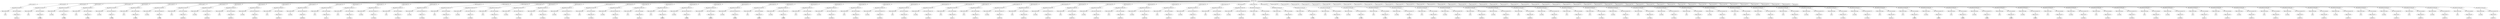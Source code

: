 /*
 * AST in dot format generated by phc -- the PHP compiler
 */

digraph AST {
node_0 [label="AST_php_script"];
node_1 [label="AST_eval_expr (3)"];
node_2 [label="AST_method_invocation (3)"];
node_3 [label="Token_method_name"];
node_4 [label="echo", shape=box]
node_3 -> node_4;
node_5 [label="AST_actual_parameter"];
node_6 [label="Token_string (3)"];
node_7 [label="Hexdecima..", shape=box]
node_6 -> node_7;
node_5 -> node_6;
node_2 -> node_5;
node_2 -> node_3;
node_1 -> node_2;
node_8 [label="AST_eval_expr (4)"];
node_9 [label="AST_method_invocation (4)"];
node_10 [label="Token_method_name"];
node_11 [label="echo", shape=box]
node_10 -> node_11;
node_12 [label="AST_actual_parameter"];
node_13 [label="Token_string (4)"];
node_14 [label="0x7ffffffd..", shape=box]
node_13 -> node_14;
node_12 -> node_13;
node_9 -> node_12;
node_9 -> node_10;
node_8 -> node_9;
node_15 [label="AST_eval_expr (4)"];
node_16 [label="AST_method_invocation (4)"];
node_17 [label="Token_method_name"];
node_18 [label="var_dump", shape=box]
node_17 -> node_18;
node_19 [label="AST_actual_parameter (4)"];
node_20 [label="Token_int (4)"];
node_21 [label="0x7ffffffd", shape=box]
node_20 -> node_21;
node_19 -> node_20;
node_16 -> node_19;
node_16 -> node_17;
node_15 -> node_16;
node_22 [label="AST_eval_expr (5)"];
node_23 [label="AST_method_invocation (5)"];
node_24 [label="Token_method_name"];
node_25 [label="echo", shape=box]
node_24 -> node_25;
node_26 [label="AST_actual_parameter"];
node_27 [label="Token_string (5)"];
node_28 [label="0x7ffffffe..", shape=box]
node_27 -> node_28;
node_26 -> node_27;
node_23 -> node_26;
node_23 -> node_24;
node_22 -> node_23;
node_29 [label="AST_eval_expr (5)"];
node_30 [label="AST_method_invocation (5)"];
node_31 [label="Token_method_name"];
node_32 [label="var_dump", shape=box]
node_31 -> node_32;
node_33 [label="AST_actual_parameter (5)"];
node_34 [label="Token_int (5)"];
node_35 [label="0x7ffffffe", shape=box]
node_34 -> node_35;
node_33 -> node_34;
node_30 -> node_33;
node_30 -> node_31;
node_29 -> node_30;
node_36 [label="AST_eval_expr (6)"];
node_37 [label="AST_method_invocation (6)"];
node_38 [label="Token_method_name"];
node_39 [label="echo", shape=box]
node_38 -> node_39;
node_40 [label="AST_actual_parameter"];
node_41 [label="Token_string (6)"];
node_42 [label="0x7fffffff..", shape=box]
node_41 -> node_42;
node_40 -> node_41;
node_37 -> node_40;
node_37 -> node_38;
node_36 -> node_37;
node_43 [label="AST_eval_expr (6)"];
node_44 [label="AST_method_invocation (6)"];
node_45 [label="Token_method_name"];
node_46 [label="var_dump", shape=box]
node_45 -> node_46;
node_47 [label="AST_actual_parameter (6)"];
node_48 [label="Token_int (6)"];
node_49 [label="0x7fffffff", shape=box]
node_48 -> node_49;
node_47 -> node_48;
node_44 -> node_47;
node_44 -> node_45;
node_43 -> node_44;
node_50 [label="AST_eval_expr (7)"];
node_51 [label="AST_method_invocation (7)"];
node_52 [label="Token_method_name"];
node_53 [label="echo", shape=box]
node_52 -> node_53;
node_54 [label="AST_actual_parameter"];
node_55 [label="Token_string (7)"];
node_56 [label="0x80000000..", shape=box]
node_55 -> node_56;
node_54 -> node_55;
node_51 -> node_54;
node_51 -> node_52;
node_50 -> node_51;
node_57 [label="AST_eval_expr (7)"];
node_58 [label="AST_method_invocation (7)"];
node_59 [label="Token_method_name"];
node_60 [label="var_dump", shape=box]
node_59 -> node_60;
node_61 [label="AST_actual_parameter (7)"];
node_62 [label="Token_real (7)"];
node_63 [label="0x80000000", shape=box]
node_62 -> node_63;
node_61 -> node_62;
node_58 -> node_61;
node_58 -> node_59;
node_57 -> node_58;
node_64 [label="AST_eval_expr (8)"];
node_65 [label="AST_method_invocation (8)"];
node_66 [label="Token_method_name"];
node_67 [label="echo", shape=box]
node_66 -> node_67;
node_68 [label="AST_actual_parameter"];
node_69 [label="Token_string (8)"];
node_70 [label="0x80000001..", shape=box]
node_69 -> node_70;
node_68 -> node_69;
node_65 -> node_68;
node_65 -> node_66;
node_64 -> node_65;
node_71 [label="AST_eval_expr (8)"];
node_72 [label="AST_method_invocation (8)"];
node_73 [label="Token_method_name"];
node_74 [label="var_dump", shape=box]
node_73 -> node_74;
node_75 [label="AST_actual_parameter (8)"];
node_76 [label="Token_real (8)"];
node_77 [label="0x80000001", shape=box]
node_76 -> node_77;
node_75 -> node_76;
node_72 -> node_75;
node_72 -> node_73;
node_71 -> node_72;
node_78 [label="AST_eval_expr (9)"];
node_79 [label="AST_method_invocation (9)"];
node_80 [label="Token_method_name"];
node_81 [label="echo", shape=box]
node_80 -> node_81;
node_82 [label="AST_actual_parameter"];
node_83 [label="Token_string (9)"];
node_84 [label="0x80000002..", shape=box]
node_83 -> node_84;
node_82 -> node_83;
node_79 -> node_82;
node_79 -> node_80;
node_78 -> node_79;
node_85 [label="AST_eval_expr (9)"];
node_86 [label="AST_method_invocation (9)"];
node_87 [label="Token_method_name"];
node_88 [label="var_dump", shape=box]
node_87 -> node_88;
node_89 [label="AST_actual_parameter (9)"];
node_90 [label="Token_real (9)"];
node_91 [label="0x80000002", shape=box]
node_90 -> node_91;
node_89 -> node_90;
node_86 -> node_89;
node_86 -> node_87;
node_85 -> node_86;
node_92 [label="AST_eval_expr (10)"];
node_93 [label="AST_method_invocation (10)"];
node_94 [label="Token_method_name"];
node_95 [label="echo", shape=box]
node_94 -> node_95;
node_96 [label="AST_actual_parameter"];
node_97 [label="Token_string (10)"];
node_98 [label="Decimal i..", shape=box]
node_97 -> node_98;
node_96 -> node_97;
node_93 -> node_96;
node_93 -> node_94;
node_92 -> node_93;
node_99 [label="AST_eval_expr (11)"];
node_100 [label="AST_method_invocation (11)"];
node_101 [label="Token_method_name"];
node_102 [label="echo", shape=box]
node_101 -> node_102;
node_103 [label="AST_actual_parameter"];
node_104 [label="Token_string (11)"];
node_105 [label="2147483645..", shape=box]
node_104 -> node_105;
node_103 -> node_104;
node_100 -> node_103;
node_100 -> node_101;
node_99 -> node_100;
node_106 [label="AST_eval_expr (11)"];
node_107 [label="AST_method_invocation (11)"];
node_108 [label="Token_method_name"];
node_109 [label="var_dump", shape=box]
node_108 -> node_109;
node_110 [label="AST_actual_parameter (11)"];
node_111 [label="Token_int (11)"];
node_112 [label="2147483645", shape=box]
node_111 -> node_112;
node_110 -> node_111;
node_107 -> node_110;
node_107 -> node_108;
node_106 -> node_107;
node_113 [label="AST_eval_expr (12)"];
node_114 [label="AST_method_invocation (12)"];
node_115 [label="Token_method_name"];
node_116 [label="echo", shape=box]
node_115 -> node_116;
node_117 [label="AST_actual_parameter"];
node_118 [label="Token_string (12)"];
node_119 [label="2147483646..", shape=box]
node_118 -> node_119;
node_117 -> node_118;
node_114 -> node_117;
node_114 -> node_115;
node_113 -> node_114;
node_120 [label="AST_eval_expr (12)"];
node_121 [label="AST_method_invocation (12)"];
node_122 [label="Token_method_name"];
node_123 [label="var_dump", shape=box]
node_122 -> node_123;
node_124 [label="AST_actual_parameter (12)"];
node_125 [label="Token_int (12)"];
node_126 [label="2147483646", shape=box]
node_125 -> node_126;
node_124 -> node_125;
node_121 -> node_124;
node_121 -> node_122;
node_120 -> node_121;
node_127 [label="AST_eval_expr (13)"];
node_128 [label="AST_method_invocation (13)"];
node_129 [label="Token_method_name"];
node_130 [label="echo", shape=box]
node_129 -> node_130;
node_131 [label="AST_actual_parameter"];
node_132 [label="Token_string (13)"];
node_133 [label="2147483647..", shape=box]
node_132 -> node_133;
node_131 -> node_132;
node_128 -> node_131;
node_128 -> node_129;
node_127 -> node_128;
node_134 [label="AST_eval_expr (13)"];
node_135 [label="AST_method_invocation (13)"];
node_136 [label="Token_method_name"];
node_137 [label="var_dump", shape=box]
node_136 -> node_137;
node_138 [label="AST_actual_parameter (13)"];
node_139 [label="Token_int (13)"];
node_140 [label="2147483647", shape=box]
node_139 -> node_140;
node_138 -> node_139;
node_135 -> node_138;
node_135 -> node_136;
node_134 -> node_135;
node_141 [label="AST_eval_expr (14)"];
node_142 [label="AST_method_invocation (14)"];
node_143 [label="Token_method_name"];
node_144 [label="echo", shape=box]
node_143 -> node_144;
node_145 [label="AST_actual_parameter"];
node_146 [label="Token_string (14)"];
node_147 [label="2147483648..", shape=box]
node_146 -> node_147;
node_145 -> node_146;
node_142 -> node_145;
node_142 -> node_143;
node_141 -> node_142;
node_148 [label="AST_eval_expr (14)"];
node_149 [label="AST_method_invocation (14)"];
node_150 [label="Token_method_name"];
node_151 [label="var_dump", shape=box]
node_150 -> node_151;
node_152 [label="AST_actual_parameter (14)"];
node_153 [label="Token_real (14)"];
node_154 [label="2147483648", shape=box]
node_153 -> node_154;
node_152 -> node_153;
node_149 -> node_152;
node_149 -> node_150;
node_148 -> node_149;
node_155 [label="AST_eval_expr (15)"];
node_156 [label="AST_method_invocation (15)"];
node_157 [label="Token_method_name"];
node_158 [label="echo", shape=box]
node_157 -> node_158;
node_159 [label="AST_actual_parameter"];
node_160 [label="Token_string (15)"];
node_161 [label="2147483649..", shape=box]
node_160 -> node_161;
node_159 -> node_160;
node_156 -> node_159;
node_156 -> node_157;
node_155 -> node_156;
node_162 [label="AST_eval_expr (15)"];
node_163 [label="AST_method_invocation (15)"];
node_164 [label="Token_method_name"];
node_165 [label="var_dump", shape=box]
node_164 -> node_165;
node_166 [label="AST_actual_parameter (15)"];
node_167 [label="Token_real (15)"];
node_168 [label="2147483649", shape=box]
node_167 -> node_168;
node_166 -> node_167;
node_163 -> node_166;
node_163 -> node_164;
node_162 -> node_163;
node_169 [label="AST_eval_expr (16)"];
node_170 [label="AST_method_invocation (16)"];
node_171 [label="Token_method_name"];
node_172 [label="echo", shape=box]
node_171 -> node_172;
node_173 [label="AST_actual_parameter"];
node_174 [label="Token_string (16)"];
node_175 [label="2147483650..", shape=box]
node_174 -> node_175;
node_173 -> node_174;
node_170 -> node_173;
node_170 -> node_171;
node_169 -> node_170;
node_176 [label="AST_eval_expr (16)"];
node_177 [label="AST_method_invocation (16)"];
node_178 [label="Token_method_name"];
node_179 [label="var_dump", shape=box]
node_178 -> node_179;
node_180 [label="AST_actual_parameter (16)"];
node_181 [label="Token_real (16)"];
node_182 [label="2147483650", shape=box]
node_181 -> node_182;
node_180 -> node_181;
node_177 -> node_180;
node_177 -> node_178;
node_176 -> node_177;
node_183 [label="AST_eval_expr (18)"];
node_184 [label="AST_method_invocation (18)"];
node_185 [label="Token_method_name"];
node_186 [label="echo", shape=box]
node_185 -> node_186;
node_187 [label="AST_actual_parameter"];
node_188 [label="Token_string (18)"];
node_189 [label="Hexdecima..", shape=box]
node_188 -> node_189;
node_187 -> node_188;
node_184 -> node_187;
node_184 -> node_185;
node_183 -> node_184;
node_190 [label="AST_eval_expr (19)"];
node_191 [label="AST_method_invocation (19)"];
node_192 [label="Token_method_name"];
node_193 [label="echo", shape=box]
node_192 -> node_193;
node_194 [label="AST_actual_parameter"];
node_195 [label="Token_string (19)"];
node_196 [label="0xfffffffd..", shape=box]
node_195 -> node_196;
node_194 -> node_195;
node_191 -> node_194;
node_191 -> node_192;
node_190 -> node_191;
node_197 [label="AST_eval_expr (19)"];
node_198 [label="AST_method_invocation (19)"];
node_199 [label="Token_method_name"];
node_200 [label="var_dump", shape=box]
node_199 -> node_200;
node_201 [label="AST_actual_parameter (19)"];
node_202 [label="Token_real (19)"];
node_203 [label="0xfffffffd", shape=box]
node_202 -> node_203;
node_201 -> node_202;
node_198 -> node_201;
node_198 -> node_199;
node_197 -> node_198;
node_204 [label="AST_eval_expr (20)"];
node_205 [label="AST_method_invocation (20)"];
node_206 [label="Token_method_name"];
node_207 [label="echo", shape=box]
node_206 -> node_207;
node_208 [label="AST_actual_parameter"];
node_209 [label="Token_string (20)"];
node_210 [label="0xfffffffe..", shape=box]
node_209 -> node_210;
node_208 -> node_209;
node_205 -> node_208;
node_205 -> node_206;
node_204 -> node_205;
node_211 [label="AST_eval_expr (20)"];
node_212 [label="AST_method_invocation (20)"];
node_213 [label="Token_method_name"];
node_214 [label="var_dump", shape=box]
node_213 -> node_214;
node_215 [label="AST_actual_parameter (20)"];
node_216 [label="Token_real (20)"];
node_217 [label="0xfffffffe", shape=box]
node_216 -> node_217;
node_215 -> node_216;
node_212 -> node_215;
node_212 -> node_213;
node_211 -> node_212;
node_218 [label="AST_eval_expr (21)"];
node_219 [label="AST_method_invocation (21)"];
node_220 [label="Token_method_name"];
node_221 [label="echo", shape=box]
node_220 -> node_221;
node_222 [label="AST_actual_parameter"];
node_223 [label="Token_string (21)"];
node_224 [label="0xffffffff..", shape=box]
node_223 -> node_224;
node_222 -> node_223;
node_219 -> node_222;
node_219 -> node_220;
node_218 -> node_219;
node_225 [label="AST_eval_expr (21)"];
node_226 [label="AST_method_invocation (21)"];
node_227 [label="Token_method_name"];
node_228 [label="var_dump", shape=box]
node_227 -> node_228;
node_229 [label="AST_actual_parameter (21)"];
node_230 [label="Token_real (21)"];
node_231 [label="0xffffffff", shape=box]
node_230 -> node_231;
node_229 -> node_230;
node_226 -> node_229;
node_226 -> node_227;
node_225 -> node_226;
node_232 [label="AST_eval_expr (22)"];
node_233 [label="AST_method_invocation (22)"];
node_234 [label="Token_method_name"];
node_235 [label="echo", shape=box]
node_234 -> node_235;
node_236 [label="AST_actual_parameter"];
node_237 [label="Token_string (22)"];
node_238 [label="0x10000000..", shape=box]
node_237 -> node_238;
node_236 -> node_237;
node_233 -> node_236;
node_233 -> node_234;
node_232 -> node_233;
node_239 [label="AST_eval_expr (22)"];
node_240 [label="AST_method_invocation (22)"];
node_241 [label="Token_method_name"];
node_242 [label="var_dump", shape=box]
node_241 -> node_242;
node_243 [label="AST_actual_parameter (22)"];
node_244 [label="Token_real (22)"];
node_245 [label="0x10000000..", shape=box]
node_244 -> node_245;
node_243 -> node_244;
node_240 -> node_243;
node_240 -> node_241;
node_239 -> node_240;
node_246 [label="AST_eval_expr (23)"];
node_247 [label="AST_method_invocation (23)"];
node_248 [label="Token_method_name"];
node_249 [label="echo", shape=box]
node_248 -> node_249;
node_250 [label="AST_actual_parameter"];
node_251 [label="Token_string (23)"];
node_252 [label="0x10000000..", shape=box]
node_251 -> node_252;
node_250 -> node_251;
node_247 -> node_250;
node_247 -> node_248;
node_246 -> node_247;
node_253 [label="AST_eval_expr (23)"];
node_254 [label="AST_method_invocation (23)"];
node_255 [label="Token_method_name"];
node_256 [label="var_dump", shape=box]
node_255 -> node_256;
node_257 [label="AST_actual_parameter (23)"];
node_258 [label="Token_real (23)"];
node_259 [label="0x10000000..", shape=box]
node_258 -> node_259;
node_257 -> node_258;
node_254 -> node_257;
node_254 -> node_255;
node_253 -> node_254;
node_260 [label="AST_eval_expr (24)"];
node_261 [label="AST_method_invocation (24)"];
node_262 [label="Token_method_name"];
node_263 [label="echo", shape=box]
node_262 -> node_263;
node_264 [label="AST_actual_parameter"];
node_265 [label="Token_string (24)"];
node_266 [label="0x10000000..", shape=box]
node_265 -> node_266;
node_264 -> node_265;
node_261 -> node_264;
node_261 -> node_262;
node_260 -> node_261;
node_267 [label="AST_eval_expr (24)"];
node_268 [label="AST_method_invocation (24)"];
node_269 [label="Token_method_name"];
node_270 [label="var_dump", shape=box]
node_269 -> node_270;
node_271 [label="AST_actual_parameter (24)"];
node_272 [label="Token_real (24)"];
node_273 [label="0x10000000..", shape=box]
node_272 -> node_273;
node_271 -> node_272;
node_268 -> node_271;
node_268 -> node_269;
node_267 -> node_268;
node_274 [label="AST_eval_expr (26)"];
node_275 [label="AST_method_invocation (26)"];
node_276 [label="Token_method_name"];
node_277 [label="echo", shape=box]
node_276 -> node_277;
node_278 [label="AST_actual_parameter"];
node_279 [label="Token_string (26)"];
node_280 [label="Decimal i..", shape=box]
node_279 -> node_280;
node_278 -> node_279;
node_275 -> node_278;
node_275 -> node_276;
node_274 -> node_275;
node_281 [label="AST_eval_expr (27)"];
node_282 [label="AST_method_invocation (27)"];
node_283 [label="Token_method_name"];
node_284 [label="echo", shape=box]
node_283 -> node_284;
node_285 [label="AST_actual_parameter"];
node_286 [label="Token_string (27)"];
node_287 [label="4294967293..", shape=box]
node_286 -> node_287;
node_285 -> node_286;
node_282 -> node_285;
node_282 -> node_283;
node_281 -> node_282;
node_288 [label="AST_eval_expr (27)"];
node_289 [label="AST_method_invocation (27)"];
node_290 [label="Token_method_name"];
node_291 [label="var_dump", shape=box]
node_290 -> node_291;
node_292 [label="AST_actual_parameter (27)"];
node_293 [label="Token_real (27)"];
node_294 [label="4294967293", shape=box]
node_293 -> node_294;
node_292 -> node_293;
node_289 -> node_292;
node_289 -> node_290;
node_288 -> node_289;
node_295 [label="AST_eval_expr (28)"];
node_296 [label="AST_method_invocation (28)"];
node_297 [label="Token_method_name"];
node_298 [label="echo", shape=box]
node_297 -> node_298;
node_299 [label="AST_actual_parameter"];
node_300 [label="Token_string (28)"];
node_301 [label="4294967294..", shape=box]
node_300 -> node_301;
node_299 -> node_300;
node_296 -> node_299;
node_296 -> node_297;
node_295 -> node_296;
node_302 [label="AST_eval_expr (28)"];
node_303 [label="AST_method_invocation (28)"];
node_304 [label="Token_method_name"];
node_305 [label="var_dump", shape=box]
node_304 -> node_305;
node_306 [label="AST_actual_parameter (28)"];
node_307 [label="Token_real (28)"];
node_308 [label="4294967294", shape=box]
node_307 -> node_308;
node_306 -> node_307;
node_303 -> node_306;
node_303 -> node_304;
node_302 -> node_303;
node_309 [label="AST_eval_expr (29)"];
node_310 [label="AST_method_invocation (29)"];
node_311 [label="Token_method_name"];
node_312 [label="echo", shape=box]
node_311 -> node_312;
node_313 [label="AST_actual_parameter"];
node_314 [label="Token_string (29)"];
node_315 [label="4294967295..", shape=box]
node_314 -> node_315;
node_313 -> node_314;
node_310 -> node_313;
node_310 -> node_311;
node_309 -> node_310;
node_316 [label="AST_eval_expr (29)"];
node_317 [label="AST_method_invocation (29)"];
node_318 [label="Token_method_name"];
node_319 [label="var_dump", shape=box]
node_318 -> node_319;
node_320 [label="AST_actual_parameter (29)"];
node_321 [label="Token_real (29)"];
node_322 [label="4294967295", shape=box]
node_321 -> node_322;
node_320 -> node_321;
node_317 -> node_320;
node_317 -> node_318;
node_316 -> node_317;
node_323 [label="AST_eval_expr (30)"];
node_324 [label="AST_method_invocation (30)"];
node_325 [label="Token_method_name"];
node_326 [label="echo", shape=box]
node_325 -> node_326;
node_327 [label="AST_actual_parameter"];
node_328 [label="Token_string (30)"];
node_329 [label="4294967296..", shape=box]
node_328 -> node_329;
node_327 -> node_328;
node_324 -> node_327;
node_324 -> node_325;
node_323 -> node_324;
node_330 [label="AST_eval_expr (30)"];
node_331 [label="AST_method_invocation (30)"];
node_332 [label="Token_method_name"];
node_333 [label="var_dump", shape=box]
node_332 -> node_333;
node_334 [label="AST_actual_parameter (30)"];
node_335 [label="Token_real (30)"];
node_336 [label="4294967296", shape=box]
node_335 -> node_336;
node_334 -> node_335;
node_331 -> node_334;
node_331 -> node_332;
node_330 -> node_331;
node_337 [label="AST_eval_expr (31)"];
node_338 [label="AST_method_invocation (31)"];
node_339 [label="Token_method_name"];
node_340 [label="echo", shape=box]
node_339 -> node_340;
node_341 [label="AST_actual_parameter"];
node_342 [label="Token_string (31)"];
node_343 [label="4294967297..", shape=box]
node_342 -> node_343;
node_341 -> node_342;
node_338 -> node_341;
node_338 -> node_339;
node_337 -> node_338;
node_344 [label="AST_eval_expr (31)"];
node_345 [label="AST_method_invocation (31)"];
node_346 [label="Token_method_name"];
node_347 [label="var_dump", shape=box]
node_346 -> node_347;
node_348 [label="AST_actual_parameter (31)"];
node_349 [label="Token_real (31)"];
node_350 [label="4294967297", shape=box]
node_349 -> node_350;
node_348 -> node_349;
node_345 -> node_348;
node_345 -> node_346;
node_344 -> node_345;
node_351 [label="AST_eval_expr (32)"];
node_352 [label="AST_method_invocation (32)"];
node_353 [label="Token_method_name"];
node_354 [label="echo", shape=box]
node_353 -> node_354;
node_355 [label="AST_actual_parameter"];
node_356 [label="Token_string (32)"];
node_357 [label="4294967298..", shape=box]
node_356 -> node_357;
node_355 -> node_356;
node_352 -> node_355;
node_352 -> node_353;
node_351 -> node_352;
node_358 [label="AST_eval_expr (32)"];
node_359 [label="AST_method_invocation (32)"];
node_360 [label="Token_method_name"];
node_361 [label="var_dump", shape=box]
node_360 -> node_361;
node_362 [label="AST_actual_parameter (32)"];
node_363 [label="Token_real (32)"];
node_364 [label="4294967298", shape=box]
node_363 -> node_364;
node_362 -> node_363;
node_359 -> node_362;
node_359 -> node_360;
node_358 -> node_359;
node_365 [label="AST_eval_expr (34)"];
node_366 [label="AST_method_invocation (34)"];
node_367 [label="Token_method_name"];
node_368 [label="echo", shape=box]
node_367 -> node_368;
node_369 [label="AST_actual_parameter"];
node_370 [label="Token_string (34)"];
node_371 [label="Hexdecima..", shape=box]
node_370 -> node_371;
node_369 -> node_370;
node_366 -> node_369;
node_366 -> node_367;
node_365 -> node_366;
node_372 [label="AST_eval_expr (35)"];
node_373 [label="AST_method_invocation (35)"];
node_374 [label="Token_method_name"];
node_375 [label="echo", shape=box]
node_374 -> node_375;
node_376 [label="AST_actual_parameter"];
node_377 [label="Token_string (35)"];
node_378 [label="-0x7ffffff..", shape=box]
node_377 -> node_378;
node_376 -> node_377;
node_373 -> node_376;
node_373 -> node_374;
node_372 -> node_373;
node_379 [label="AST_eval_expr (35)"];
node_380 [label="AST_method_invocation (35)"];
node_381 [label="Token_method_name"];
node_382 [label="var_dump", shape=box]
node_381 -> node_382;
node_383 [label="AST_actual_parameter (35)"];
node_384 [label="Token_int (35)"];
node_385 [label="-0x7ffffff..", shape=box]
node_384 -> node_385;
node_383 -> node_384;
node_380 -> node_383;
node_380 -> node_381;
node_379 -> node_380;
node_386 [label="AST_eval_expr (36)"];
node_387 [label="AST_method_invocation (36)"];
node_388 [label="Token_method_name"];
node_389 [label="echo", shape=box]
node_388 -> node_389;
node_390 [label="AST_actual_parameter"];
node_391 [label="Token_string (36)"];
node_392 [label="-0x7ffffff..", shape=box]
node_391 -> node_392;
node_390 -> node_391;
node_387 -> node_390;
node_387 -> node_388;
node_386 -> node_387;
node_393 [label="AST_eval_expr (36)"];
node_394 [label="AST_method_invocation (36)"];
node_395 [label="Token_method_name"];
node_396 [label="var_dump", shape=box]
node_395 -> node_396;
node_397 [label="AST_actual_parameter (36)"];
node_398 [label="Token_int (36)"];
node_399 [label="-0x7ffffff..", shape=box]
node_398 -> node_399;
node_397 -> node_398;
node_394 -> node_397;
node_394 -> node_395;
node_393 -> node_394;
node_400 [label="AST_eval_expr (37)"];
node_401 [label="AST_method_invocation (37)"];
node_402 [label="Token_method_name"];
node_403 [label="echo", shape=box]
node_402 -> node_403;
node_404 [label="AST_actual_parameter"];
node_405 [label="Token_string (37)"];
node_406 [label="-0x7ffffff..", shape=box]
node_405 -> node_406;
node_404 -> node_405;
node_401 -> node_404;
node_401 -> node_402;
node_400 -> node_401;
node_407 [label="AST_eval_expr (37)"];
node_408 [label="AST_method_invocation (37)"];
node_409 [label="Token_method_name"];
node_410 [label="var_dump", shape=box]
node_409 -> node_410;
node_411 [label="AST_actual_parameter (37)"];
node_412 [label="Token_int (37)"];
node_413 [label="-0x7ffffff..", shape=box]
node_412 -> node_413;
node_411 -> node_412;
node_408 -> node_411;
node_408 -> node_409;
node_407 -> node_408;
node_414 [label="AST_eval_expr (38)"];
node_415 [label="AST_method_invocation (38)"];
node_416 [label="Token_method_name"];
node_417 [label="echo", shape=box]
node_416 -> node_417;
node_418 [label="AST_actual_parameter"];
node_419 [label="Token_string (38)"];
node_420 [label="-0x8000000..", shape=box]
node_419 -> node_420;
node_418 -> node_419;
node_415 -> node_418;
node_415 -> node_416;
node_414 -> node_415;
node_421 [label="AST_eval_expr (38)"];
node_422 [label="AST_method_invocation (38)"];
node_423 [label="Token_method_name"];
node_424 [label="var_dump", shape=box]
node_423 -> node_424;
node_425 [label="AST_actual_parameter (38)"];
node_426 [label="Token_int (38)"];
node_427 [label="-0x8000000..", shape=box]
node_426 -> node_427;
node_425 -> node_426;
node_422 -> node_425;
node_422 -> node_423;
node_421 -> node_422;
node_428 [label="AST_eval_expr (39)"];
node_429 [label="AST_method_invocation (39)"];
node_430 [label="Token_method_name"];
node_431 [label="echo", shape=box]
node_430 -> node_431;
node_432 [label="AST_actual_parameter"];
node_433 [label="Token_string (39)"];
node_434 [label="-0x8000000..", shape=box]
node_433 -> node_434;
node_432 -> node_433;
node_429 -> node_432;
node_429 -> node_430;
node_428 -> node_429;
node_435 [label="AST_eval_expr (39)"];
node_436 [label="AST_method_invocation (39)"];
node_437 [label="Token_method_name"];
node_438 [label="var_dump", shape=box]
node_437 -> node_438;
node_439 [label="AST_actual_parameter (39)"];
node_440 [label="Token_real (39)"];
node_441 [label="-0x8000000..", shape=box]
node_440 -> node_441;
node_439 -> node_440;
node_436 -> node_439;
node_436 -> node_437;
node_435 -> node_436;
node_442 [label="AST_eval_expr (40)"];
node_443 [label="AST_method_invocation (40)"];
node_444 [label="Token_method_name"];
node_445 [label="echo", shape=box]
node_444 -> node_445;
node_446 [label="AST_actual_parameter"];
node_447 [label="Token_string (40)"];
node_448 [label="-0x8000000..", shape=box]
node_447 -> node_448;
node_446 -> node_447;
node_443 -> node_446;
node_443 -> node_444;
node_442 -> node_443;
node_449 [label="AST_eval_expr (40)"];
node_450 [label="AST_method_invocation (40)"];
node_451 [label="Token_method_name"];
node_452 [label="var_dump", shape=box]
node_451 -> node_452;
node_453 [label="AST_actual_parameter (40)"];
node_454 [label="Token_real (40)"];
node_455 [label="-0x8000000..", shape=box]
node_454 -> node_455;
node_453 -> node_454;
node_450 -> node_453;
node_450 -> node_451;
node_449 -> node_450;
node_456 [label="AST_eval_expr (41)"];
node_457 [label="AST_method_invocation (41)"];
node_458 [label="Token_method_name"];
node_459 [label="echo", shape=box]
node_458 -> node_459;
node_460 [label="AST_actual_parameter"];
node_461 [label="Token_string (41)"];
node_462 [label="Decimal i..", shape=box]
node_461 -> node_462;
node_460 -> node_461;
node_457 -> node_460;
node_457 -> node_458;
node_456 -> node_457;
node_463 [label="AST_eval_expr (42)"];
node_464 [label="AST_method_invocation (42)"];
node_465 [label="Token_method_name"];
node_466 [label="echo", shape=box]
node_465 -> node_466;
node_467 [label="AST_actual_parameter"];
node_468 [label="Token_string (42)"];
node_469 [label="-214748364..", shape=box]
node_468 -> node_469;
node_467 -> node_468;
node_464 -> node_467;
node_464 -> node_465;
node_463 -> node_464;
node_470 [label="AST_eval_expr (42)"];
node_471 [label="AST_method_invocation (42)"];
node_472 [label="Token_method_name"];
node_473 [label="var_dump", shape=box]
node_472 -> node_473;
node_474 [label="AST_actual_parameter (42)"];
node_475 [label="Token_int (42)"];
node_476 [label="-214748364..", shape=box]
node_475 -> node_476;
node_474 -> node_475;
node_471 -> node_474;
node_471 -> node_472;
node_470 -> node_471;
node_477 [label="AST_eval_expr (43)"];
node_478 [label="AST_method_invocation (43)"];
node_479 [label="Token_method_name"];
node_480 [label="echo", shape=box]
node_479 -> node_480;
node_481 [label="AST_actual_parameter"];
node_482 [label="Token_string (43)"];
node_483 [label="-214748364..", shape=box]
node_482 -> node_483;
node_481 -> node_482;
node_478 -> node_481;
node_478 -> node_479;
node_477 -> node_478;
node_484 [label="AST_eval_expr (43)"];
node_485 [label="AST_method_invocation (43)"];
node_486 [label="Token_method_name"];
node_487 [label="var_dump", shape=box]
node_486 -> node_487;
node_488 [label="AST_actual_parameter (43)"];
node_489 [label="Token_int (43)"];
node_490 [label="-214748364..", shape=box]
node_489 -> node_490;
node_488 -> node_489;
node_485 -> node_488;
node_485 -> node_486;
node_484 -> node_485;
node_491 [label="AST_eval_expr (44)"];
node_492 [label="AST_method_invocation (44)"];
node_493 [label="Token_method_name"];
node_494 [label="echo", shape=box]
node_493 -> node_494;
node_495 [label="AST_actual_parameter"];
node_496 [label="Token_string (44)"];
node_497 [label="-214748364..", shape=box]
node_496 -> node_497;
node_495 -> node_496;
node_492 -> node_495;
node_492 -> node_493;
node_491 -> node_492;
node_498 [label="AST_eval_expr (44)"];
node_499 [label="AST_method_invocation (44)"];
node_500 [label="Token_method_name"];
node_501 [label="var_dump", shape=box]
node_500 -> node_501;
node_502 [label="AST_actual_parameter (44)"];
node_503 [label="Token_int (44)"];
node_504 [label="-214748364..", shape=box]
node_503 -> node_504;
node_502 -> node_503;
node_499 -> node_502;
node_499 -> node_500;
node_498 -> node_499;
node_505 [label="AST_eval_expr (45)"];
node_506 [label="AST_method_invocation (45)"];
node_507 [label="Token_method_name"];
node_508 [label="echo", shape=box]
node_507 -> node_508;
node_509 [label="AST_actual_parameter"];
node_510 [label="Token_string (45)"];
node_511 [label="-214748364..", shape=box]
node_510 -> node_511;
node_509 -> node_510;
node_506 -> node_509;
node_506 -> node_507;
node_505 -> node_506;
node_512 [label="AST_eval_expr (45)"];
node_513 [label="AST_method_invocation (45)"];
node_514 [label="Token_method_name"];
node_515 [label="var_dump", shape=box]
node_514 -> node_515;
node_516 [label="AST_actual_parameter (45)"];
node_517 [label="Token_int (45)"];
node_518 [label="-214748364..", shape=box]
node_517 -> node_518;
node_516 -> node_517;
node_513 -> node_516;
node_513 -> node_514;
node_512 -> node_513;
node_519 [label="AST_eval_expr (46)"];
node_520 [label="AST_method_invocation (46)"];
node_521 [label="Token_method_name"];
node_522 [label="echo", shape=box]
node_521 -> node_522;
node_523 [label="AST_actual_parameter"];
node_524 [label="Token_string (46)"];
node_525 [label="-214748364..", shape=box]
node_524 -> node_525;
node_523 -> node_524;
node_520 -> node_523;
node_520 -> node_521;
node_519 -> node_520;
node_526 [label="AST_eval_expr (46)"];
node_527 [label="AST_method_invocation (46)"];
node_528 [label="Token_method_name"];
node_529 [label="var_dump", shape=box]
node_528 -> node_529;
node_530 [label="AST_actual_parameter (46)"];
node_531 [label="Token_real (46)"];
node_532 [label="-214748364..", shape=box]
node_531 -> node_532;
node_530 -> node_531;
node_527 -> node_530;
node_527 -> node_528;
node_526 -> node_527;
node_533 [label="AST_eval_expr (47)"];
node_534 [label="AST_method_invocation (47)"];
node_535 [label="Token_method_name"];
node_536 [label="echo", shape=box]
node_535 -> node_536;
node_537 [label="AST_actual_parameter"];
node_538 [label="Token_string (47)"];
node_539 [label="-214748365..", shape=box]
node_538 -> node_539;
node_537 -> node_538;
node_534 -> node_537;
node_534 -> node_535;
node_533 -> node_534;
node_540 [label="AST_eval_expr (47)"];
node_541 [label="AST_method_invocation (47)"];
node_542 [label="Token_method_name"];
node_543 [label="var_dump", shape=box]
node_542 -> node_543;
node_544 [label="AST_actual_parameter (47)"];
node_545 [label="Token_real (47)"];
node_546 [label="-214748365..", shape=box]
node_545 -> node_546;
node_544 -> node_545;
node_541 -> node_544;
node_541 -> node_542;
node_540 -> node_541;
node_547 [label="AST_eval_expr (49)"];
node_548 [label="AST_method_invocation (49)"];
node_549 [label="Token_method_name"];
node_550 [label="echo", shape=box]
node_549 -> node_550;
node_551 [label="AST_actual_parameter"];
node_552 [label="Token_string (49)"];
node_553 [label="Hexdecima..", shape=box]
node_552 -> node_553;
node_551 -> node_552;
node_548 -> node_551;
node_548 -> node_549;
node_547 -> node_548;
node_554 [label="AST_eval_expr (50)"];
node_555 [label="AST_method_invocation (50)"];
node_556 [label="Token_method_name"];
node_557 [label="echo", shape=box]
node_556 -> node_557;
node_558 [label="AST_actual_parameter"];
node_559 [label="Token_string (50)"];
node_560 [label="-0xfffffff..", shape=box]
node_559 -> node_560;
node_558 -> node_559;
node_555 -> node_558;
node_555 -> node_556;
node_554 -> node_555;
node_561 [label="AST_eval_expr (50)"];
node_562 [label="AST_method_invocation (50)"];
node_563 [label="Token_method_name"];
node_564 [label="var_dump", shape=box]
node_563 -> node_564;
node_565 [label="AST_actual_parameter (50)"];
node_566 [label="Token_real (50)"];
node_567 [label="-0xfffffff..", shape=box]
node_566 -> node_567;
node_565 -> node_566;
node_562 -> node_565;
node_562 -> node_563;
node_561 -> node_562;
node_568 [label="AST_eval_expr (51)"];
node_569 [label="AST_method_invocation (51)"];
node_570 [label="Token_method_name"];
node_571 [label="echo", shape=box]
node_570 -> node_571;
node_572 [label="AST_actual_parameter"];
node_573 [label="Token_string (51)"];
node_574 [label="-0xfffffff..", shape=box]
node_573 -> node_574;
node_572 -> node_573;
node_569 -> node_572;
node_569 -> node_570;
node_568 -> node_569;
node_575 [label="AST_eval_expr (51)"];
node_576 [label="AST_method_invocation (51)"];
node_577 [label="Token_method_name"];
node_578 [label="var_dump", shape=box]
node_577 -> node_578;
node_579 [label="AST_actual_parameter (51)"];
node_580 [label="Token_real (51)"];
node_581 [label="-0xfffffff..", shape=box]
node_580 -> node_581;
node_579 -> node_580;
node_576 -> node_579;
node_576 -> node_577;
node_575 -> node_576;
node_582 [label="AST_eval_expr (52)"];
node_583 [label="AST_method_invocation (52)"];
node_584 [label="Token_method_name"];
node_585 [label="echo", shape=box]
node_584 -> node_585;
node_586 [label="AST_actual_parameter"];
node_587 [label="Token_string (52)"];
node_588 [label="-0xfffffff..", shape=box]
node_587 -> node_588;
node_586 -> node_587;
node_583 -> node_586;
node_583 -> node_584;
node_582 -> node_583;
node_589 [label="AST_eval_expr (52)"];
node_590 [label="AST_method_invocation (52)"];
node_591 [label="Token_method_name"];
node_592 [label="var_dump", shape=box]
node_591 -> node_592;
node_593 [label="AST_actual_parameter (52)"];
node_594 [label="Token_real (52)"];
node_595 [label="-0xfffffff..", shape=box]
node_594 -> node_595;
node_593 -> node_594;
node_590 -> node_593;
node_590 -> node_591;
node_589 -> node_590;
node_596 [label="AST_eval_expr (53)"];
node_597 [label="AST_method_invocation (53)"];
node_598 [label="Token_method_name"];
node_599 [label="echo", shape=box]
node_598 -> node_599;
node_600 [label="AST_actual_parameter"];
node_601 [label="Token_string (53)"];
node_602 [label="-0x1000000..", shape=box]
node_601 -> node_602;
node_600 -> node_601;
node_597 -> node_600;
node_597 -> node_598;
node_596 -> node_597;
node_603 [label="AST_eval_expr (53)"];
node_604 [label="AST_method_invocation (53)"];
node_605 [label="Token_method_name"];
node_606 [label="var_dump", shape=box]
node_605 -> node_606;
node_607 [label="AST_actual_parameter (53)"];
node_608 [label="Token_real (53)"];
node_609 [label="-0x1000000..", shape=box]
node_608 -> node_609;
node_607 -> node_608;
node_604 -> node_607;
node_604 -> node_605;
node_603 -> node_604;
node_610 [label="AST_eval_expr (54)"];
node_611 [label="AST_method_invocation (54)"];
node_612 [label="Token_method_name"];
node_613 [label="echo", shape=box]
node_612 -> node_613;
node_614 [label="AST_actual_parameter"];
node_615 [label="Token_string (54)"];
node_616 [label="-0x1000000..", shape=box]
node_615 -> node_616;
node_614 -> node_615;
node_611 -> node_614;
node_611 -> node_612;
node_610 -> node_611;
node_617 [label="AST_eval_expr (54)"];
node_618 [label="AST_method_invocation (54)"];
node_619 [label="Token_method_name"];
node_620 [label="var_dump", shape=box]
node_619 -> node_620;
node_621 [label="AST_actual_parameter (54)"];
node_622 [label="Token_real (54)"];
node_623 [label="-0x1000000..", shape=box]
node_622 -> node_623;
node_621 -> node_622;
node_618 -> node_621;
node_618 -> node_619;
node_617 -> node_618;
node_624 [label="AST_eval_expr (55)"];
node_625 [label="AST_method_invocation (55)"];
node_626 [label="Token_method_name"];
node_627 [label="echo", shape=box]
node_626 -> node_627;
node_628 [label="AST_actual_parameter"];
node_629 [label="Token_string (55)"];
node_630 [label="-0x1000000..", shape=box]
node_629 -> node_630;
node_628 -> node_629;
node_625 -> node_628;
node_625 -> node_626;
node_624 -> node_625;
node_631 [label="AST_eval_expr (55)"];
node_632 [label="AST_method_invocation (55)"];
node_633 [label="Token_method_name"];
node_634 [label="var_dump", shape=box]
node_633 -> node_634;
node_635 [label="AST_actual_parameter (55)"];
node_636 [label="Token_real (55)"];
node_637 [label="-0x1000000..", shape=box]
node_636 -> node_637;
node_635 -> node_636;
node_632 -> node_635;
node_632 -> node_633;
node_631 -> node_632;
node_638 [label="AST_eval_expr (57)"];
node_639 [label="AST_method_invocation (57)"];
node_640 [label="Token_method_name"];
node_641 [label="echo", shape=box]
node_640 -> node_641;
node_642 [label="AST_actual_parameter"];
node_643 [label="Token_string (57)"];
node_644 [label="Decimal i..", shape=box]
node_643 -> node_644;
node_642 -> node_643;
node_639 -> node_642;
node_639 -> node_640;
node_638 -> node_639;
node_645 [label="AST_eval_expr (58)"];
node_646 [label="AST_method_invocation (58)"];
node_647 [label="Token_method_name"];
node_648 [label="echo", shape=box]
node_647 -> node_648;
node_649 [label="AST_actual_parameter"];
node_650 [label="Token_string (58)"];
node_651 [label="-429496729..", shape=box]
node_650 -> node_651;
node_649 -> node_650;
node_646 -> node_649;
node_646 -> node_647;
node_645 -> node_646;
node_652 [label="AST_eval_expr (58)"];
node_653 [label="AST_method_invocation (58)"];
node_654 [label="Token_method_name"];
node_655 [label="var_dump", shape=box]
node_654 -> node_655;
node_656 [label="AST_actual_parameter (58)"];
node_657 [label="Token_real (58)"];
node_658 [label="-429496729..", shape=box]
node_657 -> node_658;
node_656 -> node_657;
node_653 -> node_656;
node_653 -> node_654;
node_652 -> node_653;
node_659 [label="AST_eval_expr (59)"];
node_660 [label="AST_method_invocation (59)"];
node_661 [label="Token_method_name"];
node_662 [label="echo", shape=box]
node_661 -> node_662;
node_663 [label="AST_actual_parameter"];
node_664 [label="Token_string (59)"];
node_665 [label="-429496729..", shape=box]
node_664 -> node_665;
node_663 -> node_664;
node_660 -> node_663;
node_660 -> node_661;
node_659 -> node_660;
node_666 [label="AST_eval_expr (59)"];
node_667 [label="AST_method_invocation (59)"];
node_668 [label="Token_method_name"];
node_669 [label="var_dump", shape=box]
node_668 -> node_669;
node_670 [label="AST_actual_parameter (59)"];
node_671 [label="Token_real (59)"];
node_672 [label="-429496729..", shape=box]
node_671 -> node_672;
node_670 -> node_671;
node_667 -> node_670;
node_667 -> node_668;
node_666 -> node_667;
node_673 [label="AST_eval_expr (60)"];
node_674 [label="AST_method_invocation (60)"];
node_675 [label="Token_method_name"];
node_676 [label="echo", shape=box]
node_675 -> node_676;
node_677 [label="AST_actual_parameter"];
node_678 [label="Token_string (60)"];
node_679 [label="-429496729..", shape=box]
node_678 -> node_679;
node_677 -> node_678;
node_674 -> node_677;
node_674 -> node_675;
node_673 -> node_674;
node_680 [label="AST_eval_expr (60)"];
node_681 [label="AST_method_invocation (60)"];
node_682 [label="Token_method_name"];
node_683 [label="var_dump", shape=box]
node_682 -> node_683;
node_684 [label="AST_actual_parameter (60)"];
node_685 [label="Token_real (60)"];
node_686 [label="-429496729..", shape=box]
node_685 -> node_686;
node_684 -> node_685;
node_681 -> node_684;
node_681 -> node_682;
node_680 -> node_681;
node_687 [label="AST_eval_expr (61)"];
node_688 [label="AST_method_invocation (61)"];
node_689 [label="Token_method_name"];
node_690 [label="echo", shape=box]
node_689 -> node_690;
node_691 [label="AST_actual_parameter"];
node_692 [label="Token_string (61)"];
node_693 [label="-429496729..", shape=box]
node_692 -> node_693;
node_691 -> node_692;
node_688 -> node_691;
node_688 -> node_689;
node_687 -> node_688;
node_694 [label="AST_eval_expr (61)"];
node_695 [label="AST_method_invocation (61)"];
node_696 [label="Token_method_name"];
node_697 [label="var_dump", shape=box]
node_696 -> node_697;
node_698 [label="AST_actual_parameter (61)"];
node_699 [label="Token_real (61)"];
node_700 [label="-429496729..", shape=box]
node_699 -> node_700;
node_698 -> node_699;
node_695 -> node_698;
node_695 -> node_696;
node_694 -> node_695;
node_701 [label="AST_eval_expr (62)"];
node_702 [label="AST_method_invocation (62)"];
node_703 [label="Token_method_name"];
node_704 [label="echo", shape=box]
node_703 -> node_704;
node_705 [label="AST_actual_parameter"];
node_706 [label="Token_string (62)"];
node_707 [label="-429496729..", shape=box]
node_706 -> node_707;
node_705 -> node_706;
node_702 -> node_705;
node_702 -> node_703;
node_701 -> node_702;
node_708 [label="AST_eval_expr (62)"];
node_709 [label="AST_method_invocation (62)"];
node_710 [label="Token_method_name"];
node_711 [label="var_dump", shape=box]
node_710 -> node_711;
node_712 [label="AST_actual_parameter (62)"];
node_713 [label="Token_real (62)"];
node_714 [label="-429496729..", shape=box]
node_713 -> node_714;
node_712 -> node_713;
node_709 -> node_712;
node_709 -> node_710;
node_708 -> node_709;
node_715 [label="AST_eval_expr (63)"];
node_716 [label="AST_method_invocation (63)"];
node_717 [label="Token_method_name"];
node_718 [label="echo", shape=box]
node_717 -> node_718;
node_719 [label="AST_actual_parameter"];
node_720 [label="Token_string (63)"];
node_721 [label="-429496729..", shape=box]
node_720 -> node_721;
node_719 -> node_720;
node_716 -> node_719;
node_716 -> node_717;
node_715 -> node_716;
node_722 [label="AST_eval_expr (63)"];
node_723 [label="AST_method_invocation (63)"];
node_724 [label="Token_method_name"];
node_725 [label="var_dump", shape=box]
node_724 -> node_725;
node_726 [label="AST_actual_parameter (63)"];
node_727 [label="Token_real (63)"];
node_728 [label="-429496729..", shape=box]
node_727 -> node_728;
node_726 -> node_727;
node_723 -> node_726;
node_723 -> node_724;
node_722 -> node_723;
node_729 [label="AST_nop (66)"];
node_0 -> node_729;
node_0 -> node_722;
node_0 -> node_715;
node_0 -> node_708;
node_0 -> node_701;
node_0 -> node_694;
node_0 -> node_687;
node_0 -> node_680;
node_0 -> node_673;
node_0 -> node_666;
node_0 -> node_659;
node_0 -> node_652;
node_0 -> node_645;
node_0 -> node_638;
node_0 -> node_631;
node_0 -> node_624;
node_0 -> node_617;
node_0 -> node_610;
node_0 -> node_603;
node_0 -> node_596;
node_0 -> node_589;
node_0 -> node_582;
node_0 -> node_575;
node_0 -> node_568;
node_0 -> node_561;
node_0 -> node_554;
node_0 -> node_547;
node_0 -> node_540;
node_0 -> node_533;
node_0 -> node_526;
node_0 -> node_519;
node_0 -> node_512;
node_0 -> node_505;
node_0 -> node_498;
node_0 -> node_491;
node_0 -> node_484;
node_0 -> node_477;
node_0 -> node_470;
node_0 -> node_463;
node_0 -> node_456;
node_0 -> node_449;
node_0 -> node_442;
node_0 -> node_435;
node_0 -> node_428;
node_0 -> node_421;
node_0 -> node_414;
node_0 -> node_407;
node_0 -> node_400;
node_0 -> node_393;
node_0 -> node_386;
node_0 -> node_379;
node_0 -> node_372;
node_0 -> node_365;
node_0 -> node_358;
node_0 -> node_351;
node_0 -> node_344;
node_0 -> node_337;
node_0 -> node_330;
node_0 -> node_323;
node_0 -> node_316;
node_0 -> node_309;
node_0 -> node_302;
node_0 -> node_295;
node_0 -> node_288;
node_0 -> node_281;
node_0 -> node_274;
node_0 -> node_267;
node_0 -> node_260;
node_0 -> node_253;
node_0 -> node_246;
node_0 -> node_239;
node_0 -> node_232;
node_0 -> node_225;
node_0 -> node_218;
node_0 -> node_211;
node_0 -> node_204;
node_0 -> node_197;
node_0 -> node_190;
node_0 -> node_183;
node_0 -> node_176;
node_0 -> node_169;
node_0 -> node_162;
node_0 -> node_155;
node_0 -> node_148;
node_0 -> node_141;
node_0 -> node_134;
node_0 -> node_127;
node_0 -> node_120;
node_0 -> node_113;
node_0 -> node_106;
node_0 -> node_99;
node_0 -> node_92;
node_0 -> node_85;
node_0 -> node_78;
node_0 -> node_71;
node_0 -> node_64;
node_0 -> node_57;
node_0 -> node_50;
node_0 -> node_43;
node_0 -> node_36;
node_0 -> node_29;
node_0 -> node_22;
node_0 -> node_15;
node_0 -> node_8;
node_0 -> node_1;
}
